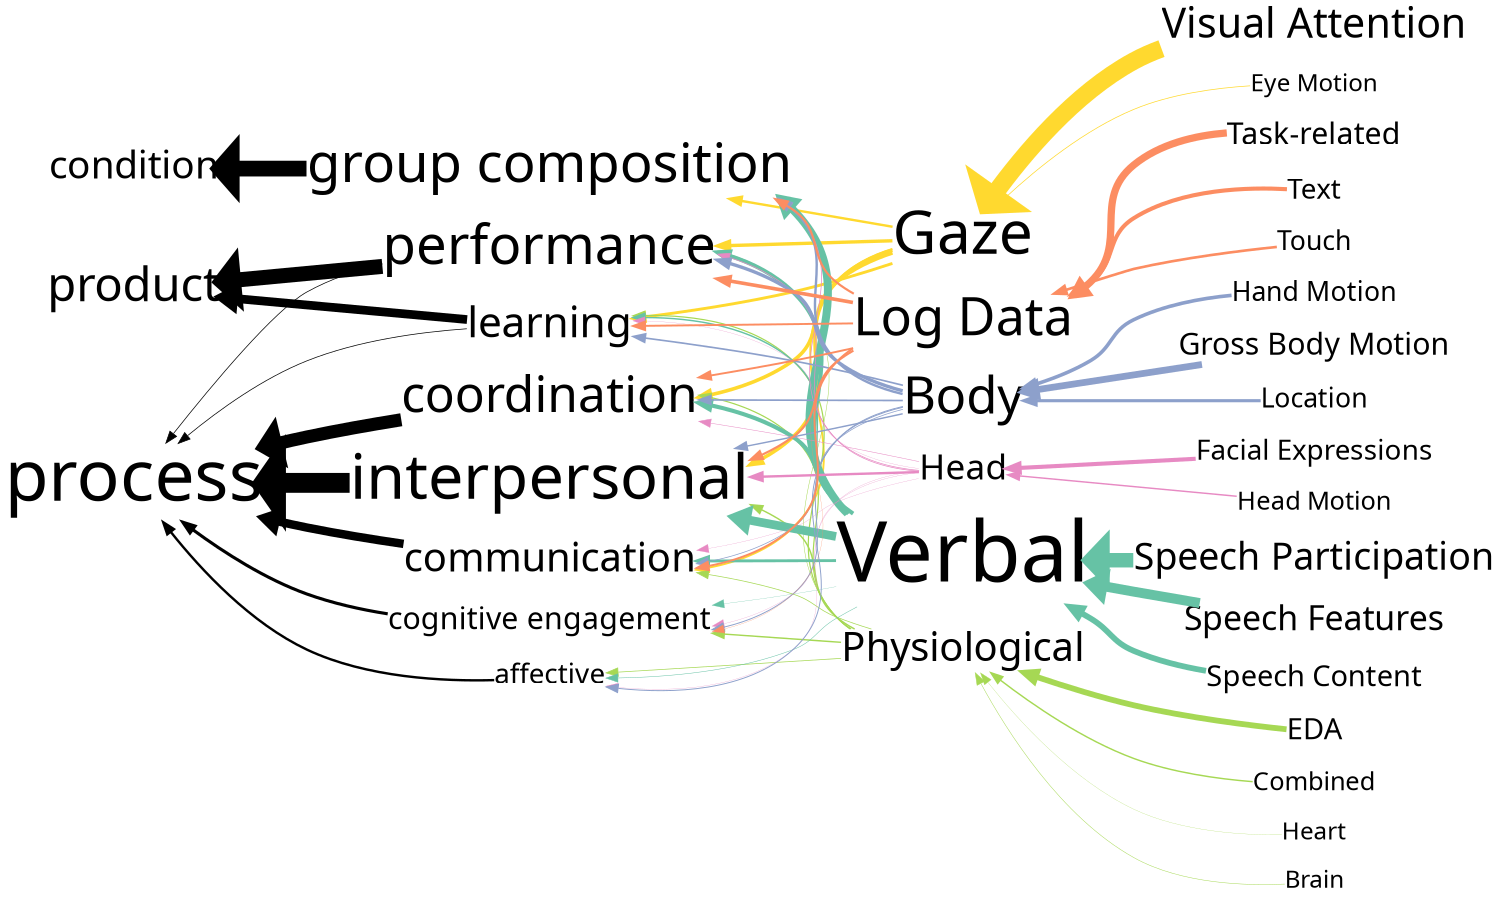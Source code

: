 digraph world {
    size="10,10";
    rankdir=RL;
    graph [fontname = "Times new roman"];    node [fontname = "Times new roman", colorscheme=set28];    edge [fontname = "Times new roman", colorscheme=set28];	"Visual Attention" [shape=plain, tooltip="73", fontsize=34, href="Visual_Attention.svg", color="6"];
	"Gaze" [shape=plain, tooltip="152", fontsize=50, href="Gaze.svg", color="6"];
	"performance" [shape=plain, tooltip="130", fontsize=45, href="performance.svg", ];
	"product" [shape=plain, tooltip="98", fontsize=39, href="product.svg", ];
	"coordination" [shape=plain, tooltip="108", fontsize=41, href="coordination.svg", ];
	"process" [shape=plain, tooltip="200", fontsize=59, href="process.svg", ];
	"Eye Motion" [shape=plain, tooltip="3", fontsize=20, href="Eye_Motion.svg", color="6"];
	"EDA" [shape=plain, tooltip="24", fontsize=24, href="EDA.svg", color="5"];
	"Physiological" [shape=plain, tooltip="66", fontsize=33, href="Physiological.svg", color="5"];
	"cognitive engagement" [shape=plain, tooltip="26", fontsize=25, href="cognitive_engagement.svg", ];
	"affective" [shape=plain, tooltip="20", fontsize=23, href="affective.svg", ];
	"learning" [shape=plain, tooltip="78", fontsize=35, href="learning.svg", ];
	"Speech Participation" [shape=plain, tooltip="60", fontsize=31, href="Speech_Participation.svg", color="1"];
	"Verbal" [shape=plain, tooltip="250", fontsize=70, href="Verbal.svg", color="1"];
	"interpersonal" [shape=plain, tooltip="164", fontsize=52, href="interpersonal.svg", ];
	"Combined" [shape=plain, tooltip="6", fontsize=21, href="Combined.svg", color="5"];
	"group composition" [shape=plain, tooltip="130", fontsize=45, href="group_composition.svg", ];
	"condition" [shape=plain, tooltip="65", fontsize=32, href="condition.svg", ];
	"Speech Features" [shape=plain, tooltip="41", fontsize=28, href="Speech_Features.svg", color="1"];
	"Facial Expressions" [shape=plain, tooltip="17", fontsize=23, href="Facial_Expressions.svg", color="4"];
	"Head" [shape=plain, tooltip="46", fontsize=29, href="Head.svg", color="4"];
	"Speech Content" [shape=plain, tooltip="24", fontsize=24, href="Speech_Content.svg", color="1"];
	"Hand Motion" [shape=plain, tooltip="15", fontsize=22, href="Hand_Motion.svg", color="3"];
	"Body" [shape=plain, tooltip="112", fontsize=42, href="Body.svg", color="3"];
	"Task-related" [shape=plain, tooltip="30", fontsize=25, href="Task-related.svg", color="2"];
	"Log Data" [shape=plain, tooltip="116", fontsize=43, href="Log_Data.svg", color="2"];
	"Text" [shape=plain, tooltip="17", fontsize=23, href="Text.svg", color="2"];
	"Gross Body Motion" [shape=plain, tooltip="28", fontsize=25, href="Gross_Body_Motion.svg", color="3"];
	"Location" [shape=plain, tooltip="13", fontsize=22, href="Location.svg", color="3"];
	"Head Motion" [shape=plain, tooltip="6", fontsize=21, href="Head_Motion.svg", color="4"];
	"Touch" [shape=plain, tooltip="11", fontsize=22, href="Touch.svg", color="2"];
	"Heart" [shape=plain, tooltip="1", fontsize=20, href="Heart.svg", color="5"];
	"communication" [shape=plain, tooltip="70", fontsize=33, href="communication.svg", ];
	"Brain" [shape=plain, tooltip="2", fontsize=20, href="Brain.svg", color="5"];


	{rank=same; "Gross Body Motion" "Hand Motion" "Speech Participation" "Location" "Text" "Speech Content" "Task-related" "Speech Features" "Touch" "Visual Attention" "Facial Expressions" "Eye Motion" "EDA" "Heart" "Head Motion" "Brain" "Combined";}
	{rank=same; "Verbal" "Log Data" "Body" "Head" "Physiological" "Gaze";}


	"Visual Attention" -> "Gaze" [labeltooltip=73, penwidth=14.6, href="", color="6"];
	"Gaze" -> "performance" [labeltooltip=14, penwidth=2.8, href="Gaze -> performance.gv.svg", color="6"];
	"performance" -> "product" [labeltooltip=62, penwidth=12.4, href="", ];
	"Gaze" -> "coordination" [labeltooltip=15, penwidth=3.0, href="Gaze -> coordination.gv.svg", color="6"];
	"coordination" -> "process" [labeltooltip=54, penwidth=10.8, href="", ];
	"Eye Motion" -> "Gaze" [labeltooltip=3, penwidth=0.6, href="", color="6"];
	"EDA" -> "Physiological" [labeltooltip=24, penwidth=4.8, href="", color="5"];
	"Physiological" -> "cognitive engagement" [labeltooltip=6, penwidth=1.2, href="Physiological -> cognitive engagement.gv.svg", color="5"];
	"cognitive engagement" -> "process" [labeltooltip=13, penwidth=2.6, href="", ];
	"Physiological" -> "affective" [labeltooltip=3, penwidth=0.6, href="Physiological -> affective.gv.svg", color="5"];
	"affective" -> "process" [labeltooltip=10, penwidth=2.0, href="", ];
	"Physiological" -> "learning" [labeltooltip=5, penwidth=1.0, href="Physiological -> learning.gv.svg", color="5"];
	"learning" -> "product" [labeltooltip=36, penwidth=7.2, href="", ];
	"Speech Participation" -> "Verbal" [labeltooltip=60, penwidth=12.0, href="", color="1"];
	"Verbal" -> "interpersonal" [labeltooltip=36, penwidth=7.2, href="Verbal -> interpersonal.gv.svg", color="1"];
	"interpersonal" -> "process" [labeltooltip=82, penwidth=16.4, href="", ];
	"Gaze" -> "interpersonal" [labeltooltip=15, penwidth=3.0, href="Gaze -> interpersonal.gv.svg", color="6"];
	"Combined" -> "Physiological" [labeltooltip=6, penwidth=1.2, href="", color="5"];
	"Verbal" -> "group composition" [labeltooltip=33, penwidth=6.6, href="Verbal -> group composition.gv.svg", color="1"];
	"group composition" -> "condition" [labeltooltip=65, penwidth=13.0, href="", ];
	"Gaze" -> "group composition" [labeltooltip=10, penwidth=2.0, href="Gaze -> group composition.gv.svg", color="6"];
	"Verbal" -> "performance" [labeltooltip=17, penwidth=3.4, href="Verbal -> performance.gv.svg", color="1"];
	"Speech Features" -> "Verbal" [labeltooltip=41, penwidth=8.2, href="", color="1"];
	"Facial Expressions" -> "Head" [labeltooltip=17, penwidth=3.4, href="", color="4"];
	"Head" -> "interpersonal" [labeltooltip=10, penwidth=2.0, href="Head -> interpersonal.gv.svg", color="4"];
	"Speech Content" -> "Verbal" [labeltooltip=24, penwidth=4.8, href="", color="1"];
	"Gaze" -> "learning" [labeltooltip=12, penwidth=2.4, href="Gaze -> learning.gv.svg", color="6"];
	"Verbal" -> "cognitive engagement" [labeltooltip=1, penwidth=0.2, href="Verbal -> cognitive engagement.gv.svg", color="1"];
	"Head" -> "cognitive engagement" [labeltooltip=1, penwidth=0.2, href="Head -> cognitive engagement.gv.svg", color="4"];
	"Hand Motion" -> "Body" [labeltooltip=15, penwidth=3.0, href="", color="3"];
	"Body" -> "cognitive engagement" [labeltooltip=4, penwidth=0.8, href="Body -> cognitive engagement.gv.svg", color="3"];
	"Verbal" -> "affective" [labeltooltip=2, penwidth=0.4, href="Verbal -> affective.gv.svg", color="1"];
	"Head" -> "affective" [labeltooltip=1, penwidth=0.2, href="Head -> affective.gv.svg", color="4"];
	"Body" -> "affective" [labeltooltip=4, penwidth=0.8, href="Body -> affective.gv.svg", color="3"];
	"Verbal" -> "learning" [labeltooltip=6, penwidth=1.2, href="Verbal -> learning.gv.svg", color="1"];
	"learning" -> "process" [labeltooltip=3, penwidth=0.6, href="", ];
	"Head" -> "learning" [labeltooltip=1, penwidth=0.2, href="Head -> learning.gv.svg", color="4"];
	"Body" -> "learning" [labeltooltip=7, penwidth=1.4, href="Body -> learning.gv.svg", color="3"];
	"Task-related" -> "Log Data" [labeltooltip=30, penwidth=6.0, href="", color="2"];
	"Log Data" -> "performance" [labeltooltip=15, penwidth=3.0, href="Log Data -> performance.gv.svg", color="2"];
	"Text" -> "Log Data" [labeltooltip=17, penwidth=3.4, href="", color="2"];
	"Log Data" -> "learning" [labeltooltip=8, penwidth=1.6, href="Log Data -> learning.gv.svg", color="2"];
	"Gross Body Motion" -> "Body" [labeltooltip=28, penwidth=5.6, href="", color="3"];
	"Body" -> "performance" [labeltooltip=14, penwidth=2.8, href="Body -> performance.gv.svg", color="3"];
	"Location" -> "Body" [labeltooltip=13, penwidth=2.6, href="", color="3"];
	"Log Data" -> "group composition" [labeltooltip=9, penwidth=1.8, href="Log Data -> group composition.gv.svg", color="2"];
	"Body" -> "group composition" [labeltooltip=10, penwidth=2.0, href="Body -> group composition.gv.svg", color="3"];
	"Head Motion" -> "Head" [labeltooltip=6, penwidth=1.2, href="", color="4"];
	"Head" -> "group composition" [labeltooltip=3, penwidth=0.6, href="Head -> group composition.gv.svg", color="4"];
	"Verbal" -> "coordination" [labeltooltip=17, penwidth=3.4, href="Verbal -> coordination.gv.svg", color="1"];
	"Touch" -> "Log Data" [labeltooltip=11, penwidth=2.2, href="", color="2"];
	"Log Data" -> "coordination" [labeltooltip=8, penwidth=1.6, href="Log Data -> coordination.gv.svg", color="2"];
	"Physiological" -> "coordination" [labeltooltip=5, penwidth=1.0, href="Physiological -> coordination.gv.svg", color="5"];
	"Body" -> "coordination" [labeltooltip=7, penwidth=1.4, href="Body -> coordination.gv.svg", color="3"];
	"Physiological" -> "performance" [labeltooltip=2, penwidth=0.4, href="Physiological -> performance.gv.svg", color="5"];
	"Heart" -> "Physiological" [labeltooltip=1, penwidth=0.2, href="", color="5"];
	"Head" -> "communication" [labeltooltip=1, penwidth=0.2, href="Head -> communication.gv.svg", color="4"];
	"communication" -> "process" [labeltooltip=35, penwidth=7.0, href="", ];
	"Head" -> "performance" [labeltooltip=3, penwidth=0.6, href="Head -> performance.gv.svg", color="4"];
	"Head" -> "coordination" [labeltooltip=2, penwidth=0.4, href="Head -> coordination.gv.svg", color="4"];
	"Body" -> "interpersonal" [labeltooltip=6, penwidth=1.2, href="Body -> interpersonal.gv.svg", color="3"];
	"Physiological" -> "interpersonal" [labeltooltip=6, penwidth=1.2, href="Physiological -> interpersonal.gv.svg", color="5"];
	"Log Data" -> "interpersonal" [labeltooltip=9, penwidth=1.8, href="Log Data -> interpersonal.gv.svg", color="2"];
	"Physiological" -> "communication" [labeltooltip=3, penwidth=0.6, href="Physiological -> communication.gv.svg", color="5"];
	"Verbal" -> "communication" [labeltooltip=12, penwidth=2.4, href="Verbal -> communication.gv.svg", color="1"];
	"Log Data" -> "communication" [labeltooltip=8, penwidth=1.6, href="Log Data -> communication.gv.svg", color="2"];
	"Brain" -> "Physiological" [labeltooltip=2, penwidth=0.4, href="", color="5"];
	"Body" -> "communication" [labeltooltip=3, penwidth=0.6, href="Body -> communication.gv.svg", color="3"];
	"Gaze" -> "communication" [labeltooltip=8, penwidth=1.6, href="Gaze -> communication.gv.svg", color="6"];
	"Log Data" -> "cognitive engagement" [labeltooltip=1, penwidth=0.2, href="Log Data -> cognitive engagement.gv.svg", color="2"];
	"performance" -> "process" [labeltooltip=3, penwidth=0.6, href="", ];


}